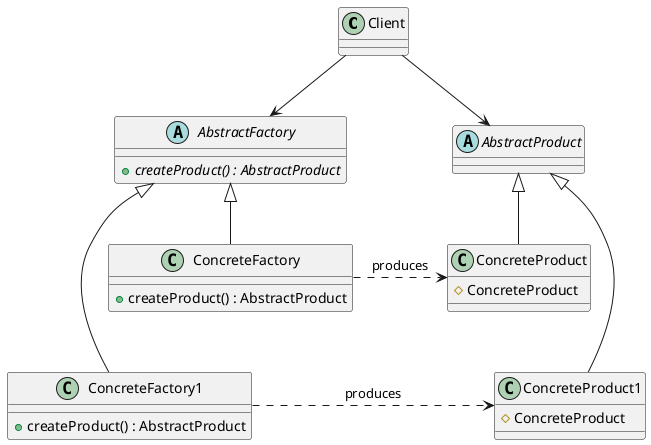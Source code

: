 @startuml
class Client{
}

abstract class AbstractFactory{
    + createProduct() : AbstractProduct {abstract}
}

abstract class AbstractProduct

class ConcreteFactory{
    + createProduct() : AbstractProduct
}

class ConcreteProduct{
    #ConcreteProduct
}

class ConcreteFactory1{
    + createProduct() : AbstractProduct
}

class ConcreteProduct1{
    #ConcreteProduct
}

Client --> AbstractFactory
Client --> AbstractProduct

AbstractFactory <|-- ConcreteFactory
AbstractProduct <|- ConcreteProduct
AbstractFactory <|--- ConcreteFactory1
AbstractProduct <|--- ConcreteProduct1

ConcreteFactory .> ConcreteProduct : produces
ConcreteFactory1 .> ConcreteProduct1: produces

@enduml